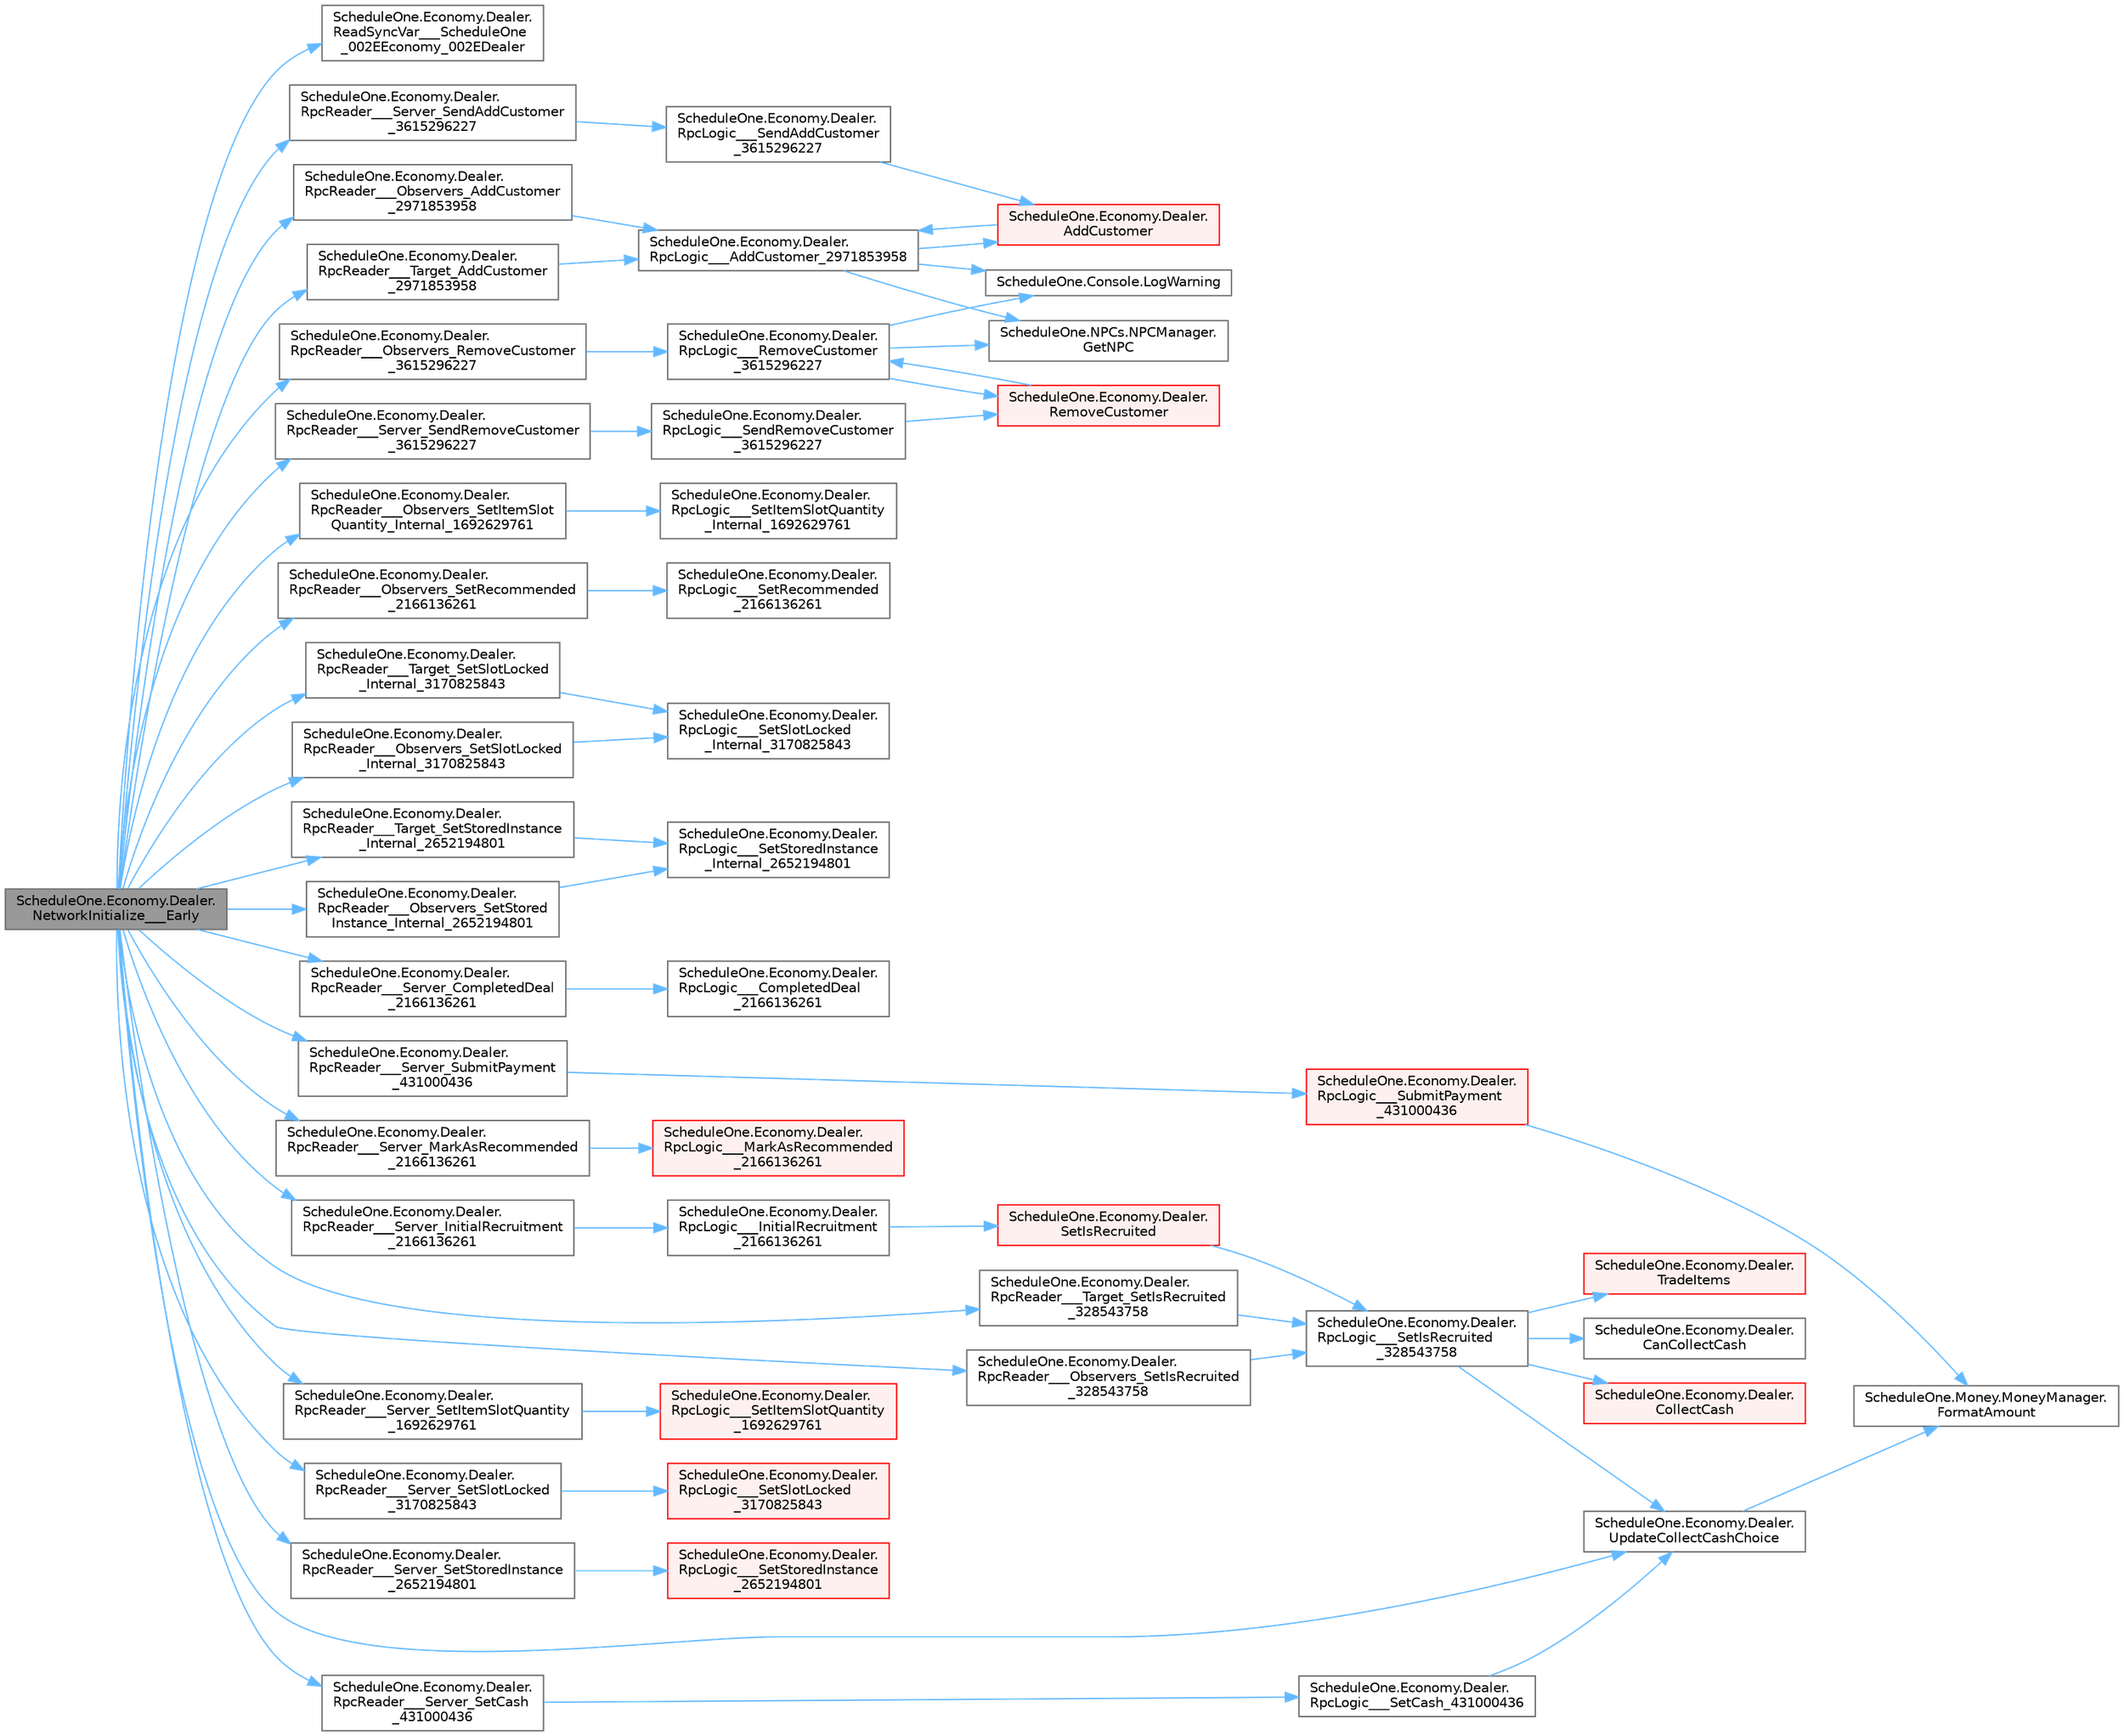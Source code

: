 digraph "ScheduleOne.Economy.Dealer.NetworkInitialize___Early"
{
 // LATEX_PDF_SIZE
  bgcolor="transparent";
  edge [fontname=Helvetica,fontsize=10,labelfontname=Helvetica,labelfontsize=10];
  node [fontname=Helvetica,fontsize=10,shape=box,height=0.2,width=0.4];
  rankdir="LR";
  Node1 [id="Node000001",label="ScheduleOne.Economy.Dealer.\lNetworkInitialize___Early",height=0.2,width=0.4,color="gray40", fillcolor="grey60", style="filled", fontcolor="black",tooltip=" "];
  Node1 -> Node2 [id="edge1_Node000001_Node000002",color="steelblue1",style="solid",tooltip=" "];
  Node2 [id="Node000002",label="ScheduleOne.Economy.Dealer.\lReadSyncVar___ScheduleOne\l_002EEconomy_002EDealer",height=0.2,width=0.4,color="grey40", fillcolor="white", style="filled",URL="$class_schedule_one_1_1_economy_1_1_dealer.html#a5bed236200cf2973fc37934009053784",tooltip=" "];
  Node1 -> Node3 [id="edge2_Node000001_Node000003",color="steelblue1",style="solid",tooltip=" "];
  Node3 [id="Node000003",label="ScheduleOne.Economy.Dealer.\lRpcReader___Observers_AddCustomer\l_2971853958",height=0.2,width=0.4,color="grey40", fillcolor="white", style="filled",URL="$class_schedule_one_1_1_economy_1_1_dealer.html#a321123f15116ec8632b7d2ded1a7282e",tooltip=" "];
  Node3 -> Node4 [id="edge3_Node000003_Node000004",color="steelblue1",style="solid",tooltip=" "];
  Node4 [id="Node000004",label="ScheduleOne.Economy.Dealer.\lRpcLogic___AddCustomer_2971853958",height=0.2,width=0.4,color="grey40", fillcolor="white", style="filled",URL="$class_schedule_one_1_1_economy_1_1_dealer.html#aafa650b834b2b9b163ac4b749abc9a4c",tooltip=" "];
  Node4 -> Node5 [id="edge4_Node000004_Node000005",color="steelblue1",style="solid",tooltip=" "];
  Node5 [id="Node000005",label="ScheduleOne.Economy.Dealer.\lAddCustomer",height=0.2,width=0.4,color="red", fillcolor="#FFF0F0", style="filled",URL="$class_schedule_one_1_1_economy_1_1_dealer.html#a8360bdc2cd64bf1b25911cddd765f61a",tooltip=" "];
  Node5 -> Node4 [id="edge5_Node000005_Node000004",color="steelblue1",style="solid",tooltip=" "];
  Node4 -> Node8 [id="edge6_Node000004_Node000008",color="steelblue1",style="solid",tooltip=" "];
  Node8 [id="Node000008",label="ScheduleOne.NPCs.NPCManager.\lGetNPC",height=0.2,width=0.4,color="grey40", fillcolor="white", style="filled",URL="$class_schedule_one_1_1_n_p_cs_1_1_n_p_c_manager.html#ad9e18bf5881f472dcd80ed93a864b73d",tooltip=" "];
  Node4 -> Node9 [id="edge7_Node000004_Node000009",color="steelblue1",style="solid",tooltip=" "];
  Node9 [id="Node000009",label="ScheduleOne.Console.LogWarning",height=0.2,width=0.4,color="grey40", fillcolor="white", style="filled",URL="$class_schedule_one_1_1_console.html#a4af4a471d16b1029b44a8121bf41d45c",tooltip=" "];
  Node1 -> Node10 [id="edge8_Node000001_Node000010",color="steelblue1",style="solid",tooltip=" "];
  Node10 [id="Node000010",label="ScheduleOne.Economy.Dealer.\lRpcReader___Observers_RemoveCustomer\l_3615296227",height=0.2,width=0.4,color="grey40", fillcolor="white", style="filled",URL="$class_schedule_one_1_1_economy_1_1_dealer.html#a3233f1a627325d402e08ba00018c6038",tooltip=" "];
  Node10 -> Node11 [id="edge9_Node000010_Node000011",color="steelblue1",style="solid",tooltip=" "];
  Node11 [id="Node000011",label="ScheduleOne.Economy.Dealer.\lRpcLogic___RemoveCustomer\l_3615296227",height=0.2,width=0.4,color="grey40", fillcolor="white", style="filled",URL="$class_schedule_one_1_1_economy_1_1_dealer.html#aaed41a9d264c0fdde0f919878fa442e4",tooltip=" "];
  Node11 -> Node8 [id="edge10_Node000011_Node000008",color="steelblue1",style="solid",tooltip=" "];
  Node11 -> Node9 [id="edge11_Node000011_Node000009",color="steelblue1",style="solid",tooltip=" "];
  Node11 -> Node12 [id="edge12_Node000011_Node000012",color="steelblue1",style="solid",tooltip=" "];
  Node12 [id="Node000012",label="ScheduleOne.Economy.Dealer.\lRemoveCustomer",height=0.2,width=0.4,color="red", fillcolor="#FFF0F0", style="filled",URL="$class_schedule_one_1_1_economy_1_1_dealer.html#a898cb1ac2ccc2ed29496180269dee1e0",tooltip=" "];
  Node12 -> Node11 [id="edge13_Node000012_Node000011",color="steelblue1",style="solid",tooltip=" "];
  Node1 -> Node14 [id="edge14_Node000001_Node000014",color="steelblue1",style="solid",tooltip=" "];
  Node14 [id="Node000014",label="ScheduleOne.Economy.Dealer.\lRpcReader___Observers_SetIsRecruited\l_328543758",height=0.2,width=0.4,color="grey40", fillcolor="white", style="filled",URL="$class_schedule_one_1_1_economy_1_1_dealer.html#a82a8a370e271c331519db2bab90cd747",tooltip=" "];
  Node14 -> Node15 [id="edge15_Node000014_Node000015",color="steelblue1",style="solid",tooltip=" "];
  Node15 [id="Node000015",label="ScheduleOne.Economy.Dealer.\lRpcLogic___SetIsRecruited\l_328543758",height=0.2,width=0.4,color="grey40", fillcolor="white", style="filled",URL="$class_schedule_one_1_1_economy_1_1_dealer.html#a280ca36a51a33bd1e6d7b06d27a0987e",tooltip=" "];
  Node15 -> Node16 [id="edge16_Node000015_Node000016",color="steelblue1",style="solid",tooltip=" "];
  Node16 [id="Node000016",label="ScheduleOne.Economy.Dealer.\lCanCollectCash",height=0.2,width=0.4,color="grey40", fillcolor="white", style="filled",URL="$class_schedule_one_1_1_economy_1_1_dealer.html#a9f42ab13bfae6d89f0a44b5b818db8bc",tooltip=" "];
  Node15 -> Node17 [id="edge17_Node000015_Node000017",color="steelblue1",style="solid",tooltip=" "];
  Node17 [id="Node000017",label="ScheduleOne.Economy.Dealer.\lCollectCash",height=0.2,width=0.4,color="red", fillcolor="#FFF0F0", style="filled",URL="$class_schedule_one_1_1_economy_1_1_dealer.html#aa3f18434337bd83b7a267d5dbe55fc1e",tooltip=" "];
  Node15 -> Node20 [id="edge18_Node000015_Node000020",color="steelblue1",style="solid",tooltip=" "];
  Node20 [id="Node000020",label="ScheduleOne.Economy.Dealer.\lTradeItems",height=0.2,width=0.4,color="red", fillcolor="#FFF0F0", style="filled",URL="$class_schedule_one_1_1_economy_1_1_dealer.html#a1ac2ba035d07ecd9bc2a63a8596ecd18",tooltip=" "];
  Node15 -> Node29 [id="edge19_Node000015_Node000029",color="steelblue1",style="solid",tooltip=" "];
  Node29 [id="Node000029",label="ScheduleOne.Economy.Dealer.\lUpdateCollectCashChoice",height=0.2,width=0.4,color="grey40", fillcolor="white", style="filled",URL="$class_schedule_one_1_1_economy_1_1_dealer.html#af3e746f7fbb2e1e28d79a48af9beccf8",tooltip=" "];
  Node29 -> Node30 [id="edge20_Node000029_Node000030",color="steelblue1",style="solid",tooltip=" "];
  Node30 [id="Node000030",label="ScheduleOne.Money.MoneyManager.\lFormatAmount",height=0.2,width=0.4,color="grey40", fillcolor="white", style="filled",URL="$class_schedule_one_1_1_money_1_1_money_manager.html#a78b4073a7950bbf638996b8e16ac18e5",tooltip=" "];
  Node1 -> Node31 [id="edge21_Node000001_Node000031",color="steelblue1",style="solid",tooltip=" "];
  Node31 [id="Node000031",label="ScheduleOne.Economy.Dealer.\lRpcReader___Observers_SetItemSlot\lQuantity_Internal_1692629761",height=0.2,width=0.4,color="grey40", fillcolor="white", style="filled",URL="$class_schedule_one_1_1_economy_1_1_dealer.html#a996123ebf38c556f0037f4d141e8ac8b",tooltip=" "];
  Node31 -> Node32 [id="edge22_Node000031_Node000032",color="steelblue1",style="solid",tooltip=" "];
  Node32 [id="Node000032",label="ScheduleOne.Economy.Dealer.\lRpcLogic___SetItemSlotQuantity\l_Internal_1692629761",height=0.2,width=0.4,color="grey40", fillcolor="white", style="filled",URL="$class_schedule_one_1_1_economy_1_1_dealer.html#aa36e1945ccb0b41ea230b6db9583b4ff",tooltip=" "];
  Node1 -> Node33 [id="edge23_Node000001_Node000033",color="steelblue1",style="solid",tooltip=" "];
  Node33 [id="Node000033",label="ScheduleOne.Economy.Dealer.\lRpcReader___Observers_SetRecommended\l_2166136261",height=0.2,width=0.4,color="grey40", fillcolor="white", style="filled",URL="$class_schedule_one_1_1_economy_1_1_dealer.html#a79254f20b96e59b26a6c34a7b8a3584b",tooltip=" "];
  Node33 -> Node34 [id="edge24_Node000033_Node000034",color="steelblue1",style="solid",tooltip=" "];
  Node34 [id="Node000034",label="ScheduleOne.Economy.Dealer.\lRpcLogic___SetRecommended\l_2166136261",height=0.2,width=0.4,color="grey40", fillcolor="white", style="filled",URL="$class_schedule_one_1_1_economy_1_1_dealer.html#aca647a172f161467d4b57723b5638463",tooltip=" "];
  Node1 -> Node35 [id="edge25_Node000001_Node000035",color="steelblue1",style="solid",tooltip=" "];
  Node35 [id="Node000035",label="ScheduleOne.Economy.Dealer.\lRpcReader___Observers_SetSlotLocked\l_Internal_3170825843",height=0.2,width=0.4,color="grey40", fillcolor="white", style="filled",URL="$class_schedule_one_1_1_economy_1_1_dealer.html#a8224ca9ce06282b6462dc0ff9e187ce2",tooltip=" "];
  Node35 -> Node36 [id="edge26_Node000035_Node000036",color="steelblue1",style="solid",tooltip=" "];
  Node36 [id="Node000036",label="ScheduleOne.Economy.Dealer.\lRpcLogic___SetSlotLocked\l_Internal_3170825843",height=0.2,width=0.4,color="grey40", fillcolor="white", style="filled",URL="$class_schedule_one_1_1_economy_1_1_dealer.html#a84bda7f572b0210fce2b68fe88500b43",tooltip=" "];
  Node1 -> Node37 [id="edge27_Node000001_Node000037",color="steelblue1",style="solid",tooltip=" "];
  Node37 [id="Node000037",label="ScheduleOne.Economy.Dealer.\lRpcReader___Observers_SetStored\lInstance_Internal_2652194801",height=0.2,width=0.4,color="grey40", fillcolor="white", style="filled",URL="$class_schedule_one_1_1_economy_1_1_dealer.html#a5dbbcfb42d6dda2040f67c5c01111dce",tooltip=" "];
  Node37 -> Node38 [id="edge28_Node000037_Node000038",color="steelblue1",style="solid",tooltip=" "];
  Node38 [id="Node000038",label="ScheduleOne.Economy.Dealer.\lRpcLogic___SetStoredInstance\l_Internal_2652194801",height=0.2,width=0.4,color="grey40", fillcolor="white", style="filled",URL="$class_schedule_one_1_1_economy_1_1_dealer.html#a730ca377f7da7e73591836edefcf5af1",tooltip=" "];
  Node1 -> Node39 [id="edge29_Node000001_Node000039",color="steelblue1",style="solid",tooltip=" "];
  Node39 [id="Node000039",label="ScheduleOne.Economy.Dealer.\lRpcReader___Server_CompletedDeal\l_2166136261",height=0.2,width=0.4,color="grey40", fillcolor="white", style="filled",URL="$class_schedule_one_1_1_economy_1_1_dealer.html#ac6163c796ab6387245238168f8175900",tooltip=" "];
  Node39 -> Node40 [id="edge30_Node000039_Node000040",color="steelblue1",style="solid",tooltip=" "];
  Node40 [id="Node000040",label="ScheduleOne.Economy.Dealer.\lRpcLogic___CompletedDeal\l_2166136261",height=0.2,width=0.4,color="grey40", fillcolor="white", style="filled",URL="$class_schedule_one_1_1_economy_1_1_dealer.html#adb2bca95c7cb203e224f11186d0b23aa",tooltip=" "];
  Node1 -> Node41 [id="edge31_Node000001_Node000041",color="steelblue1",style="solid",tooltip=" "];
  Node41 [id="Node000041",label="ScheduleOne.Economy.Dealer.\lRpcReader___Server_InitialRecruitment\l_2166136261",height=0.2,width=0.4,color="grey40", fillcolor="white", style="filled",URL="$class_schedule_one_1_1_economy_1_1_dealer.html#ac1057fae1a4011761b2ec2c4fa3ac4f1",tooltip=" "];
  Node41 -> Node42 [id="edge32_Node000041_Node000042",color="steelblue1",style="solid",tooltip=" "];
  Node42 [id="Node000042",label="ScheduleOne.Economy.Dealer.\lRpcLogic___InitialRecruitment\l_2166136261",height=0.2,width=0.4,color="grey40", fillcolor="white", style="filled",URL="$class_schedule_one_1_1_economy_1_1_dealer.html#a44c2fbc07ddc140286360981bcc0814b",tooltip=" "];
  Node42 -> Node43 [id="edge33_Node000042_Node000043",color="steelblue1",style="solid",tooltip=" "];
  Node43 [id="Node000043",label="ScheduleOne.Economy.Dealer.\lSetIsRecruited",height=0.2,width=0.4,color="red", fillcolor="#FFF0F0", style="filled",URL="$class_schedule_one_1_1_economy_1_1_dealer.html#a551ad4a83f93138cd57e98de5b0aac17",tooltip=" "];
  Node43 -> Node15 [id="edge34_Node000043_Node000015",color="steelblue1",style="solid",tooltip=" "];
  Node1 -> Node46 [id="edge35_Node000001_Node000046",color="steelblue1",style="solid",tooltip=" "];
  Node46 [id="Node000046",label="ScheduleOne.Economy.Dealer.\lRpcReader___Server_MarkAsRecommended\l_2166136261",height=0.2,width=0.4,color="grey40", fillcolor="white", style="filled",URL="$class_schedule_one_1_1_economy_1_1_dealer.html#a3c8e2825daef40d7a47f1a52eb919352",tooltip=" "];
  Node46 -> Node47 [id="edge36_Node000046_Node000047",color="steelblue1",style="solid",tooltip=" "];
  Node47 [id="Node000047",label="ScheduleOne.Economy.Dealer.\lRpcLogic___MarkAsRecommended\l_2166136261",height=0.2,width=0.4,color="red", fillcolor="#FFF0F0", style="filled",URL="$class_schedule_one_1_1_economy_1_1_dealer.html#a5c6973e4e4549722fd4d2360f327b913",tooltip=" "];
  Node1 -> Node50 [id="edge37_Node000001_Node000050",color="steelblue1",style="solid",tooltip=" "];
  Node50 [id="Node000050",label="ScheduleOne.Economy.Dealer.\lRpcReader___Server_SendAddCustomer\l_3615296227",height=0.2,width=0.4,color="grey40", fillcolor="white", style="filled",URL="$class_schedule_one_1_1_economy_1_1_dealer.html#a1d1fab2da829e48d9609b734fbc62112",tooltip=" "];
  Node50 -> Node51 [id="edge38_Node000050_Node000051",color="steelblue1",style="solid",tooltip=" "];
  Node51 [id="Node000051",label="ScheduleOne.Economy.Dealer.\lRpcLogic___SendAddCustomer\l_3615296227",height=0.2,width=0.4,color="grey40", fillcolor="white", style="filled",URL="$class_schedule_one_1_1_economy_1_1_dealer.html#a8e6f9de537d0b0fde82ddd3d59d3bb45",tooltip=" "];
  Node51 -> Node5 [id="edge39_Node000051_Node000005",color="steelblue1",style="solid",tooltip=" "];
  Node1 -> Node52 [id="edge40_Node000001_Node000052",color="steelblue1",style="solid",tooltip=" "];
  Node52 [id="Node000052",label="ScheduleOne.Economy.Dealer.\lRpcReader___Server_SendRemoveCustomer\l_3615296227",height=0.2,width=0.4,color="grey40", fillcolor="white", style="filled",URL="$class_schedule_one_1_1_economy_1_1_dealer.html#af79b40edc7cecacf471cce417ad8c9a7",tooltip=" "];
  Node52 -> Node53 [id="edge41_Node000052_Node000053",color="steelblue1",style="solid",tooltip=" "];
  Node53 [id="Node000053",label="ScheduleOne.Economy.Dealer.\lRpcLogic___SendRemoveCustomer\l_3615296227",height=0.2,width=0.4,color="grey40", fillcolor="white", style="filled",URL="$class_schedule_one_1_1_economy_1_1_dealer.html#ad427212dba68977f17bf7febefa7afb0",tooltip=" "];
  Node53 -> Node12 [id="edge42_Node000053_Node000012",color="steelblue1",style="solid",tooltip=" "];
  Node1 -> Node54 [id="edge43_Node000001_Node000054",color="steelblue1",style="solid",tooltip=" "];
  Node54 [id="Node000054",label="ScheduleOne.Economy.Dealer.\lRpcReader___Server_SetCash\l_431000436",height=0.2,width=0.4,color="grey40", fillcolor="white", style="filled",URL="$class_schedule_one_1_1_economy_1_1_dealer.html#a7928f9512065264ab4b0b9620c0ad1f0",tooltip=" "];
  Node54 -> Node55 [id="edge44_Node000054_Node000055",color="steelblue1",style="solid",tooltip=" "];
  Node55 [id="Node000055",label="ScheduleOne.Economy.Dealer.\lRpcLogic___SetCash_431000436",height=0.2,width=0.4,color="grey40", fillcolor="white", style="filled",URL="$class_schedule_one_1_1_economy_1_1_dealer.html#a36d162e7558f84784e3c738f0698dbaf",tooltip=" "];
  Node55 -> Node29 [id="edge45_Node000055_Node000029",color="steelblue1",style="solid",tooltip=" "];
  Node1 -> Node56 [id="edge46_Node000001_Node000056",color="steelblue1",style="solid",tooltip=" "];
  Node56 [id="Node000056",label="ScheduleOne.Economy.Dealer.\lRpcReader___Server_SetItemSlotQuantity\l_1692629761",height=0.2,width=0.4,color="grey40", fillcolor="white", style="filled",URL="$class_schedule_one_1_1_economy_1_1_dealer.html#af3d41f677e3ee8f5205347fca95f083d",tooltip=" "];
  Node56 -> Node57 [id="edge47_Node000056_Node000057",color="steelblue1",style="solid",tooltip=" "];
  Node57 [id="Node000057",label="ScheduleOne.Economy.Dealer.\lRpcLogic___SetItemSlotQuantity\l_1692629761",height=0.2,width=0.4,color="red", fillcolor="#FFF0F0", style="filled",URL="$class_schedule_one_1_1_economy_1_1_dealer.html#ab6e9e48a1232bd57e50fd4661b15a9c8",tooltip=" "];
  Node1 -> Node60 [id="edge48_Node000001_Node000060",color="steelblue1",style="solid",tooltip=" "];
  Node60 [id="Node000060",label="ScheduleOne.Economy.Dealer.\lRpcReader___Server_SetSlotLocked\l_3170825843",height=0.2,width=0.4,color="grey40", fillcolor="white", style="filled",URL="$class_schedule_one_1_1_economy_1_1_dealer.html#aa44f01e970070584aaac98138be1ae02",tooltip=" "];
  Node60 -> Node61 [id="edge49_Node000060_Node000061",color="steelblue1",style="solid",tooltip=" "];
  Node61 [id="Node000061",label="ScheduleOne.Economy.Dealer.\lRpcLogic___SetSlotLocked\l_3170825843",height=0.2,width=0.4,color="red", fillcolor="#FFF0F0", style="filled",URL="$class_schedule_one_1_1_economy_1_1_dealer.html#ab4e3b2e3b9b3b682ec6478e4940a1631",tooltip=" "];
  Node1 -> Node65 [id="edge50_Node000001_Node000065",color="steelblue1",style="solid",tooltip=" "];
  Node65 [id="Node000065",label="ScheduleOne.Economy.Dealer.\lRpcReader___Server_SetStoredInstance\l_2652194801",height=0.2,width=0.4,color="grey40", fillcolor="white", style="filled",URL="$class_schedule_one_1_1_economy_1_1_dealer.html#a6a82c3dd3ac87e8efb4fa111ab5d3130",tooltip=" "];
  Node65 -> Node66 [id="edge51_Node000065_Node000066",color="steelblue1",style="solid",tooltip=" "];
  Node66 [id="Node000066",label="ScheduleOne.Economy.Dealer.\lRpcLogic___SetStoredInstance\l_2652194801",height=0.2,width=0.4,color="red", fillcolor="#FFF0F0", style="filled",URL="$class_schedule_one_1_1_economy_1_1_dealer.html#a4a3f53e8094d4d768521217264536d33",tooltip=" "];
  Node1 -> Node70 [id="edge52_Node000001_Node000070",color="steelblue1",style="solid",tooltip=" "];
  Node70 [id="Node000070",label="ScheduleOne.Economy.Dealer.\lRpcReader___Server_SubmitPayment\l_431000436",height=0.2,width=0.4,color="grey40", fillcolor="white", style="filled",URL="$class_schedule_one_1_1_economy_1_1_dealer.html#a829522ba7fc027c521defba215ed0005",tooltip=" "];
  Node70 -> Node71 [id="edge53_Node000070_Node000071",color="steelblue1",style="solid",tooltip=" "];
  Node71 [id="Node000071",label="ScheduleOne.Economy.Dealer.\lRpcLogic___SubmitPayment\l_431000436",height=0.2,width=0.4,color="red", fillcolor="#FFF0F0", style="filled",URL="$class_schedule_one_1_1_economy_1_1_dealer.html#af8c38109e3c0fa655d441f2a22773632",tooltip=" "];
  Node71 -> Node30 [id="edge54_Node000071_Node000030",color="steelblue1",style="solid",tooltip=" "];
  Node1 -> Node74 [id="edge55_Node000001_Node000074",color="steelblue1",style="solid",tooltip=" "];
  Node74 [id="Node000074",label="ScheduleOne.Economy.Dealer.\lRpcReader___Target_AddCustomer\l_2971853958",height=0.2,width=0.4,color="grey40", fillcolor="white", style="filled",URL="$class_schedule_one_1_1_economy_1_1_dealer.html#a08bab2c9e8150d483c46e6996cba7e65",tooltip=" "];
  Node74 -> Node4 [id="edge56_Node000074_Node000004",color="steelblue1",style="solid",tooltip=" "];
  Node1 -> Node75 [id="edge57_Node000001_Node000075",color="steelblue1",style="solid",tooltip=" "];
  Node75 [id="Node000075",label="ScheduleOne.Economy.Dealer.\lRpcReader___Target_SetIsRecruited\l_328543758",height=0.2,width=0.4,color="grey40", fillcolor="white", style="filled",URL="$class_schedule_one_1_1_economy_1_1_dealer.html#adc2a2485115a0ca689ef2bdd5140ce39",tooltip=" "];
  Node75 -> Node15 [id="edge58_Node000075_Node000015",color="steelblue1",style="solid",tooltip=" "];
  Node1 -> Node76 [id="edge59_Node000001_Node000076",color="steelblue1",style="solid",tooltip=" "];
  Node76 [id="Node000076",label="ScheduleOne.Economy.Dealer.\lRpcReader___Target_SetSlotLocked\l_Internal_3170825843",height=0.2,width=0.4,color="grey40", fillcolor="white", style="filled",URL="$class_schedule_one_1_1_economy_1_1_dealer.html#af3c187606b7deac476d2aa1b7ebed8fa",tooltip=" "];
  Node76 -> Node36 [id="edge60_Node000076_Node000036",color="steelblue1",style="solid",tooltip=" "];
  Node1 -> Node77 [id="edge61_Node000001_Node000077",color="steelblue1",style="solid",tooltip=" "];
  Node77 [id="Node000077",label="ScheduleOne.Economy.Dealer.\lRpcReader___Target_SetStoredInstance\l_Internal_2652194801",height=0.2,width=0.4,color="grey40", fillcolor="white", style="filled",URL="$class_schedule_one_1_1_economy_1_1_dealer.html#a089afa217b43feb566e8f8ad276d1625",tooltip=" "];
  Node77 -> Node38 [id="edge62_Node000077_Node000038",color="steelblue1",style="solid",tooltip=" "];
  Node1 -> Node29 [id="edge63_Node000001_Node000029",color="steelblue1",style="solid",tooltip=" "];
}
